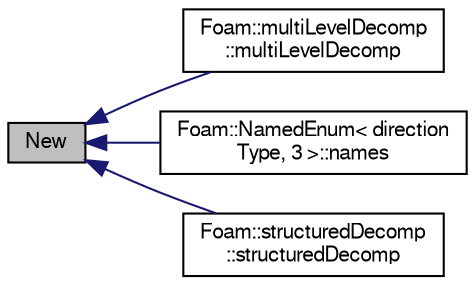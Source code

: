 digraph "New"
{
  bgcolor="transparent";
  edge [fontname="FreeSans",fontsize="10",labelfontname="FreeSans",labelfontsize="10"];
  node [fontname="FreeSans",fontsize="10",shape=record];
  rankdir="LR";
  Node312 [label="New",height=0.2,width=0.4,color="black", fillcolor="grey75", style="filled", fontcolor="black"];
  Node312 -> Node313 [dir="back",color="midnightblue",fontsize="10",style="solid",fontname="FreeSans"];
  Node313 [label="Foam::multiLevelDecomp\l::multiLevelDecomp",height=0.2,width=0.4,color="black",URL="$a28614.html#ab2f78cae2465efe01e3177b9aa8a5eca",tooltip="Construct given the decomposition dictionary. "];
  Node312 -> Node314 [dir="back",color="midnightblue",fontsize="10",style="solid",fontname="FreeSans"];
  Node314 [label="Foam::NamedEnum\< direction\lType, 3 \>::names",height=0.2,width=0.4,color="black",URL="$a25998.html#a7350da3a0edd92cd11e6c479c9967dc8"];
  Node312 -> Node315 [dir="back",color="midnightblue",fontsize="10",style="solid",fontname="FreeSans"];
  Node315 [label="Foam::structuredDecomp\l::structuredDecomp",height=0.2,width=0.4,color="black",URL="$a28626.html#a5b6ec3c0ae827c0d6d6bc32d9d1e5816",tooltip="Construct given the decomposition dictionary. "];
}
